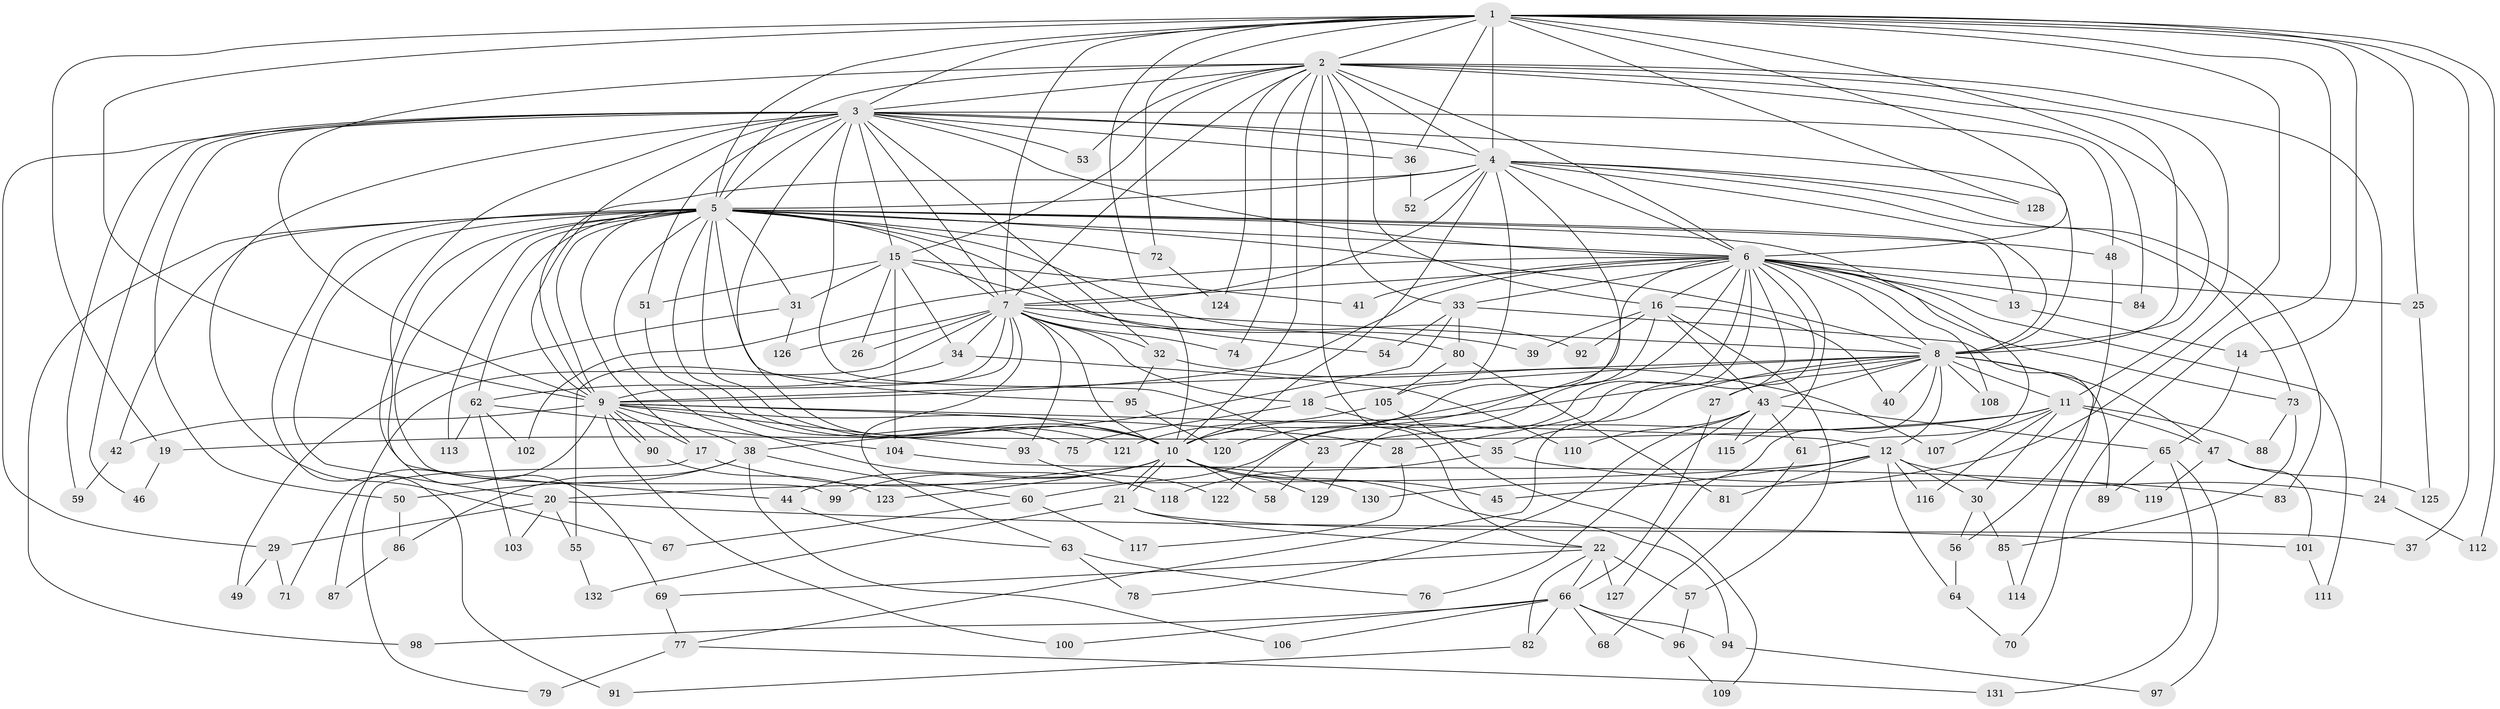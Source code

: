 // Generated by graph-tools (version 1.1) at 2025/11/02/27/25 16:11:08]
// undirected, 132 vertices, 289 edges
graph export_dot {
graph [start="1"]
  node [color=gray90,style=filled];
  1;
  2;
  3;
  4;
  5;
  6;
  7;
  8;
  9;
  10;
  11;
  12;
  13;
  14;
  15;
  16;
  17;
  18;
  19;
  20;
  21;
  22;
  23;
  24;
  25;
  26;
  27;
  28;
  29;
  30;
  31;
  32;
  33;
  34;
  35;
  36;
  37;
  38;
  39;
  40;
  41;
  42;
  43;
  44;
  45;
  46;
  47;
  48;
  49;
  50;
  51;
  52;
  53;
  54;
  55;
  56;
  57;
  58;
  59;
  60;
  61;
  62;
  63;
  64;
  65;
  66;
  67;
  68;
  69;
  70;
  71;
  72;
  73;
  74;
  75;
  76;
  77;
  78;
  79;
  80;
  81;
  82;
  83;
  84;
  85;
  86;
  87;
  88;
  89;
  90;
  91;
  92;
  93;
  94;
  95;
  96;
  97;
  98;
  99;
  100;
  101;
  102;
  103;
  104;
  105;
  106;
  107;
  108;
  109;
  110;
  111;
  112;
  113;
  114;
  115;
  116;
  117;
  118;
  119;
  120;
  121;
  122;
  123;
  124;
  125;
  126;
  127;
  128;
  129;
  130;
  131;
  132;
  1 -- 2;
  1 -- 3;
  1 -- 4;
  1 -- 5;
  1 -- 6;
  1 -- 7;
  1 -- 8;
  1 -- 9;
  1 -- 10;
  1 -- 14;
  1 -- 19;
  1 -- 25;
  1 -- 36;
  1 -- 37;
  1 -- 70;
  1 -- 72;
  1 -- 112;
  1 -- 128;
  1 -- 130;
  2 -- 3;
  2 -- 4;
  2 -- 5;
  2 -- 6;
  2 -- 7;
  2 -- 8;
  2 -- 9;
  2 -- 10;
  2 -- 11;
  2 -- 15;
  2 -- 16;
  2 -- 22;
  2 -- 24;
  2 -- 33;
  2 -- 53;
  2 -- 74;
  2 -- 84;
  2 -- 124;
  3 -- 4;
  3 -- 5;
  3 -- 6;
  3 -- 7;
  3 -- 8;
  3 -- 9;
  3 -- 10;
  3 -- 15;
  3 -- 23;
  3 -- 29;
  3 -- 32;
  3 -- 36;
  3 -- 44;
  3 -- 46;
  3 -- 48;
  3 -- 50;
  3 -- 51;
  3 -- 53;
  3 -- 59;
  3 -- 67;
  4 -- 5;
  4 -- 6;
  4 -- 7;
  4 -- 8;
  4 -- 9;
  4 -- 10;
  4 -- 52;
  4 -- 73;
  4 -- 83;
  4 -- 105;
  4 -- 122;
  4 -- 128;
  5 -- 6;
  5 -- 7;
  5 -- 8;
  5 -- 9;
  5 -- 10;
  5 -- 13;
  5 -- 17;
  5 -- 20;
  5 -- 31;
  5 -- 42;
  5 -- 48;
  5 -- 54;
  5 -- 61;
  5 -- 62;
  5 -- 69;
  5 -- 72;
  5 -- 91;
  5 -- 92;
  5 -- 95;
  5 -- 98;
  5 -- 99;
  5 -- 113;
  5 -- 118;
  5 -- 121;
  6 -- 7;
  6 -- 8;
  6 -- 9;
  6 -- 10;
  6 -- 13;
  6 -- 16;
  6 -- 25;
  6 -- 27;
  6 -- 28;
  6 -- 33;
  6 -- 35;
  6 -- 41;
  6 -- 60;
  6 -- 73;
  6 -- 84;
  6 -- 102;
  6 -- 108;
  6 -- 111;
  6 -- 115;
  6 -- 129;
  7 -- 8;
  7 -- 9;
  7 -- 10;
  7 -- 18;
  7 -- 26;
  7 -- 32;
  7 -- 34;
  7 -- 55;
  7 -- 63;
  7 -- 74;
  7 -- 80;
  7 -- 87;
  7 -- 93;
  7 -- 126;
  8 -- 9;
  8 -- 10;
  8 -- 11;
  8 -- 12;
  8 -- 18;
  8 -- 27;
  8 -- 40;
  8 -- 43;
  8 -- 47;
  8 -- 77;
  8 -- 89;
  8 -- 108;
  8 -- 127;
  9 -- 10;
  9 -- 12;
  9 -- 17;
  9 -- 28;
  9 -- 38;
  9 -- 42;
  9 -- 71;
  9 -- 90;
  9 -- 90;
  9 -- 93;
  9 -- 100;
  10 -- 21;
  10 -- 21;
  10 -- 44;
  10 -- 45;
  10 -- 58;
  10 -- 94;
  10 -- 99;
  10 -- 123;
  10 -- 129;
  11 -- 19;
  11 -- 23;
  11 -- 30;
  11 -- 47;
  11 -- 88;
  11 -- 107;
  11 -- 116;
  12 -- 20;
  12 -- 24;
  12 -- 30;
  12 -- 45;
  12 -- 64;
  12 -- 81;
  12 -- 116;
  13 -- 14;
  14 -- 65;
  15 -- 26;
  15 -- 31;
  15 -- 34;
  15 -- 39;
  15 -- 41;
  15 -- 51;
  15 -- 104;
  16 -- 39;
  16 -- 40;
  16 -- 43;
  16 -- 57;
  16 -- 92;
  16 -- 120;
  17 -- 79;
  17 -- 130;
  18 -- 35;
  18 -- 75;
  19 -- 46;
  20 -- 29;
  20 -- 55;
  20 -- 101;
  20 -- 103;
  21 -- 22;
  21 -- 37;
  21 -- 132;
  22 -- 57;
  22 -- 66;
  22 -- 69;
  22 -- 82;
  22 -- 127;
  23 -- 58;
  24 -- 112;
  25 -- 125;
  27 -- 66;
  28 -- 117;
  29 -- 49;
  29 -- 71;
  30 -- 56;
  30 -- 85;
  31 -- 49;
  31 -- 126;
  32 -- 95;
  32 -- 107;
  33 -- 38;
  33 -- 54;
  33 -- 80;
  33 -- 114;
  34 -- 62;
  34 -- 110;
  35 -- 83;
  35 -- 118;
  36 -- 52;
  38 -- 50;
  38 -- 60;
  38 -- 86;
  38 -- 106;
  42 -- 59;
  43 -- 61;
  43 -- 65;
  43 -- 76;
  43 -- 78;
  43 -- 110;
  43 -- 115;
  44 -- 63;
  47 -- 101;
  47 -- 119;
  47 -- 125;
  48 -- 56;
  50 -- 86;
  51 -- 75;
  55 -- 132;
  56 -- 64;
  57 -- 96;
  60 -- 67;
  60 -- 117;
  61 -- 68;
  62 -- 102;
  62 -- 103;
  62 -- 104;
  62 -- 113;
  63 -- 76;
  63 -- 78;
  64 -- 70;
  65 -- 89;
  65 -- 97;
  65 -- 131;
  66 -- 68;
  66 -- 82;
  66 -- 94;
  66 -- 96;
  66 -- 98;
  66 -- 100;
  66 -- 106;
  69 -- 77;
  72 -- 124;
  73 -- 85;
  73 -- 88;
  77 -- 79;
  77 -- 131;
  80 -- 81;
  80 -- 105;
  82 -- 91;
  85 -- 114;
  86 -- 87;
  90 -- 123;
  93 -- 122;
  94 -- 97;
  95 -- 120;
  96 -- 109;
  101 -- 111;
  104 -- 119;
  105 -- 109;
  105 -- 121;
}
